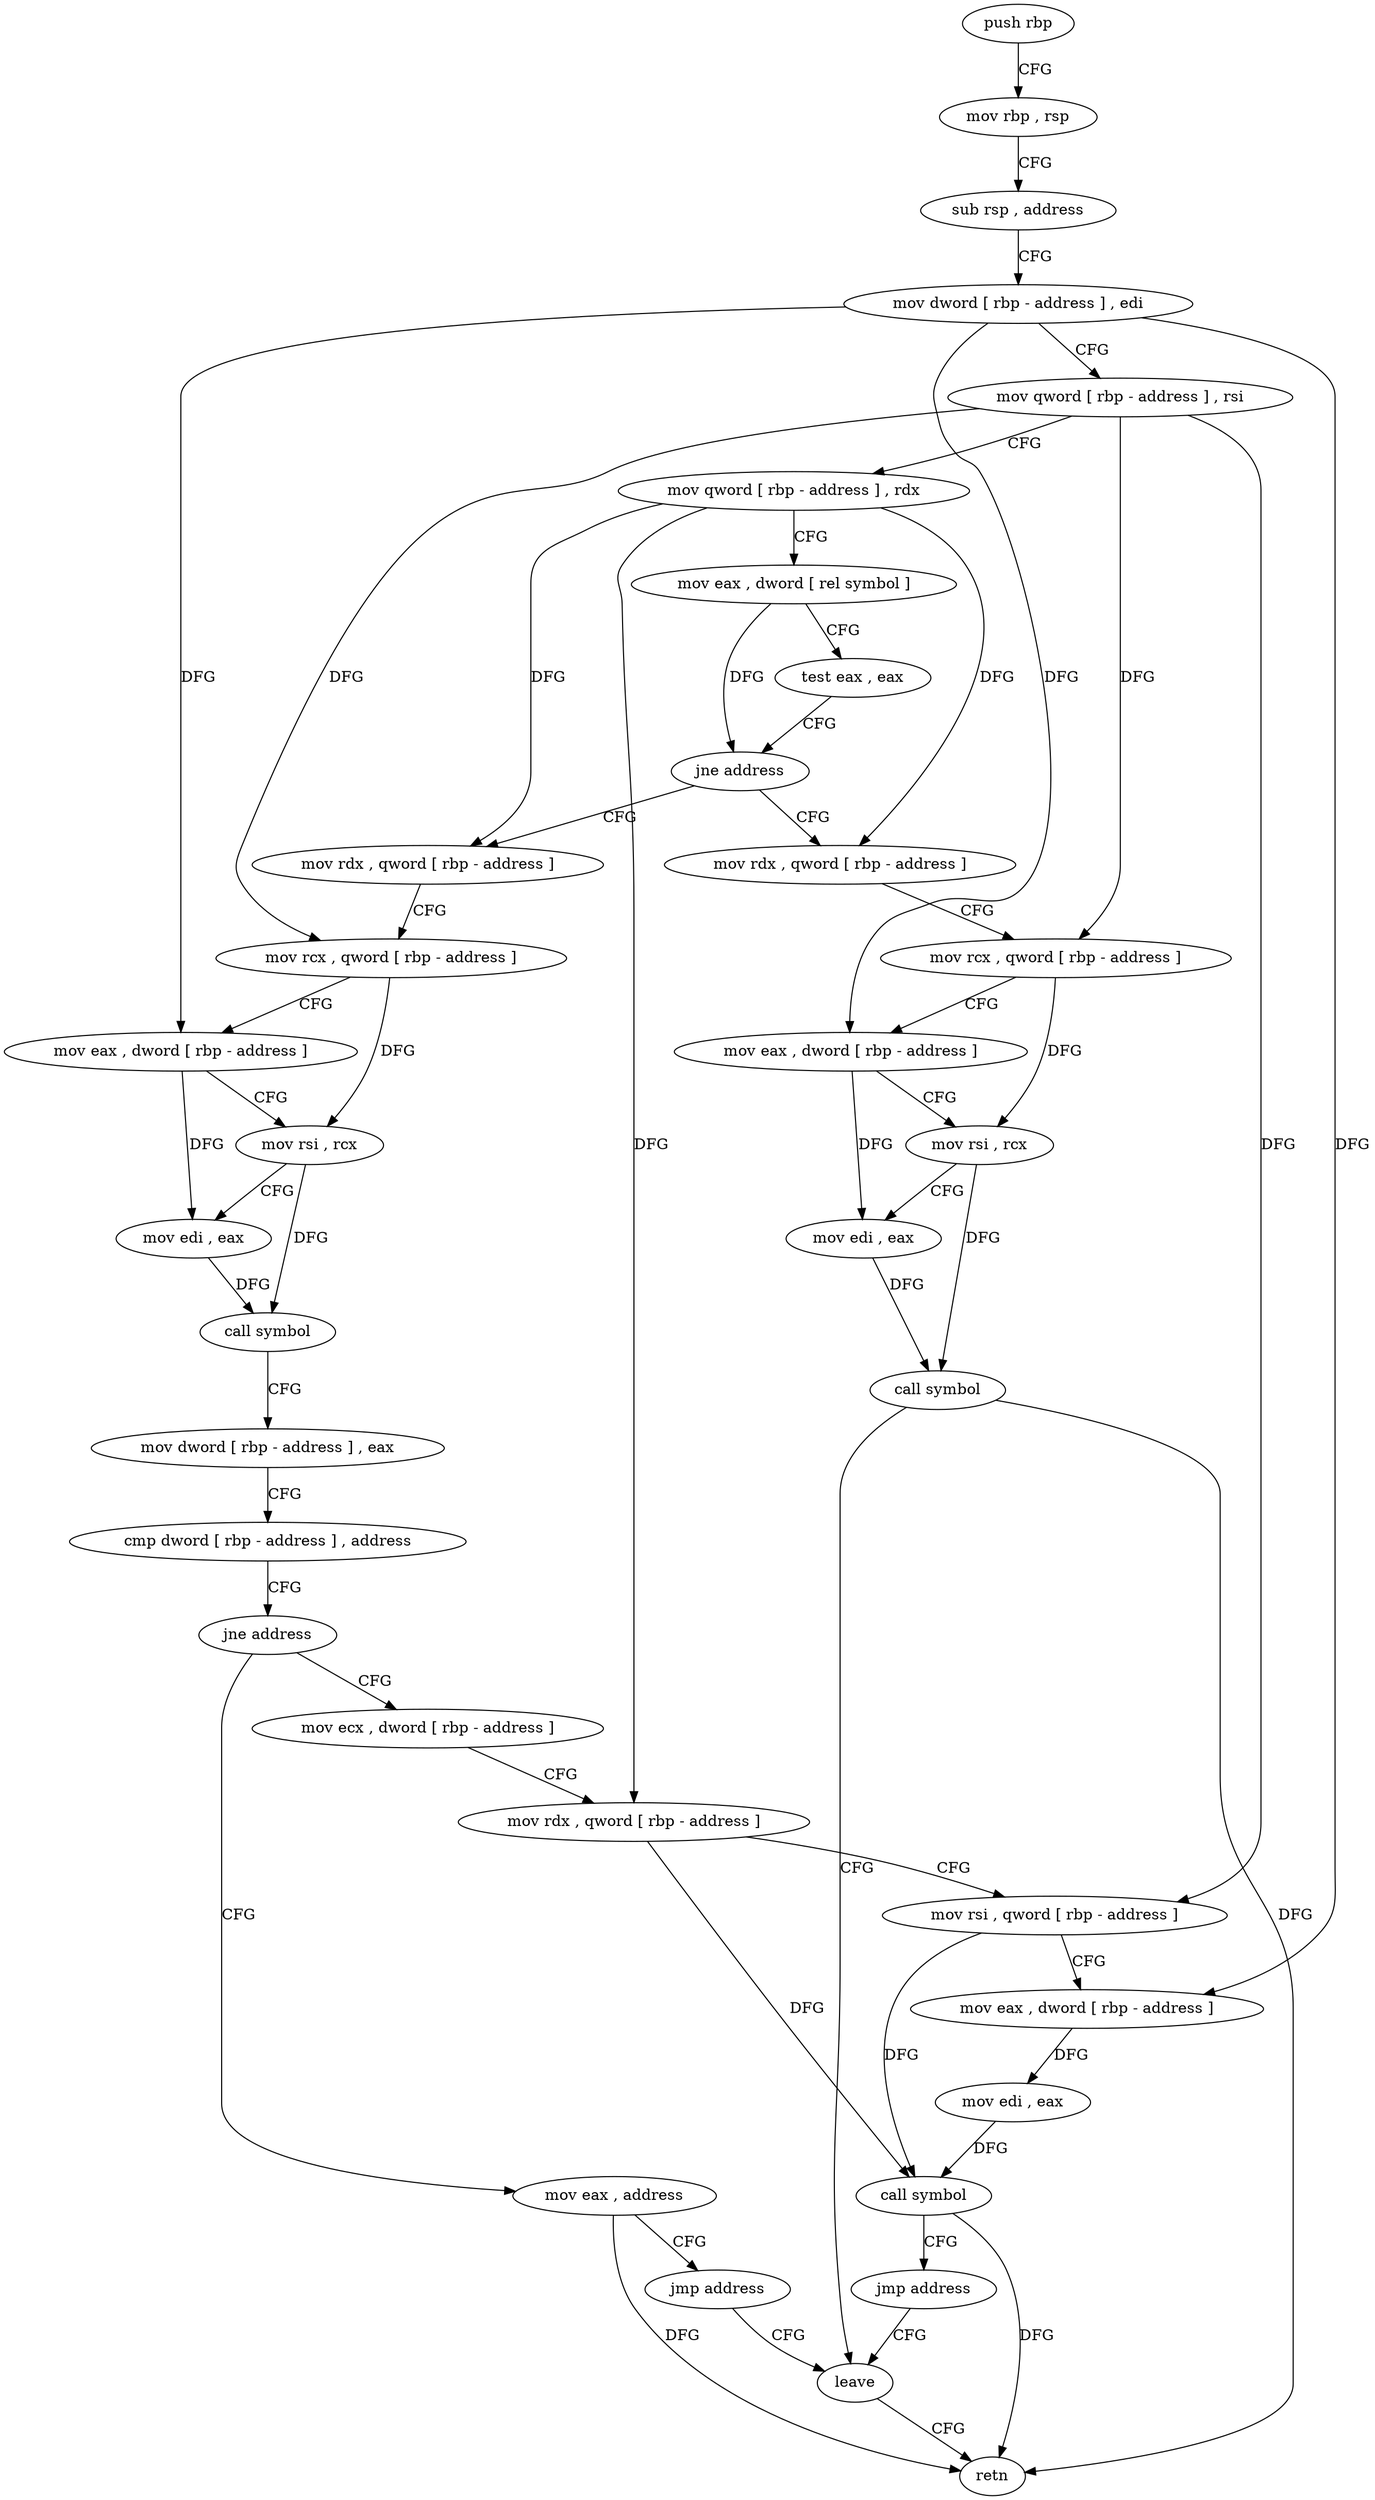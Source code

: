 digraph "func" {
"4255227" [label = "push rbp" ]
"4255228" [label = "mov rbp , rsp" ]
"4255231" [label = "sub rsp , address" ]
"4255235" [label = "mov dword [ rbp - address ] , edi" ]
"4255238" [label = "mov qword [ rbp - address ] , rsi" ]
"4255242" [label = "mov qword [ rbp - address ] , rdx" ]
"4255246" [label = "mov eax , dword [ rel symbol ]" ]
"4255252" [label = "test eax , eax" ]
"4255254" [label = "jne address" ]
"4255316" [label = "mov rdx , qword [ rbp - address ]" ]
"4255256" [label = "mov rdx , qword [ rbp - address ]" ]
"4255320" [label = "mov rcx , qword [ rbp - address ]" ]
"4255324" [label = "mov eax , dword [ rbp - address ]" ]
"4255327" [label = "mov rsi , rcx" ]
"4255330" [label = "mov edi , eax" ]
"4255332" [label = "call symbol" ]
"4255337" [label = "leave" ]
"4255260" [label = "mov rcx , qword [ rbp - address ]" ]
"4255264" [label = "mov eax , dword [ rbp - address ]" ]
"4255267" [label = "mov rsi , rcx" ]
"4255270" [label = "mov edi , eax" ]
"4255272" [label = "call symbol" ]
"4255277" [label = "mov dword [ rbp - address ] , eax" ]
"4255280" [label = "cmp dword [ rbp - address ] , address" ]
"4255284" [label = "jne address" ]
"4255293" [label = "mov ecx , dword [ rbp - address ]" ]
"4255286" [label = "mov eax , address" ]
"4255296" [label = "mov rdx , qword [ rbp - address ]" ]
"4255300" [label = "mov rsi , qword [ rbp - address ]" ]
"4255304" [label = "mov eax , dword [ rbp - address ]" ]
"4255307" [label = "mov edi , eax" ]
"4255309" [label = "call symbol" ]
"4255314" [label = "jmp address" ]
"4255291" [label = "jmp address" ]
"4255338" [label = "retn" ]
"4255227" -> "4255228" [ label = "CFG" ]
"4255228" -> "4255231" [ label = "CFG" ]
"4255231" -> "4255235" [ label = "CFG" ]
"4255235" -> "4255238" [ label = "CFG" ]
"4255235" -> "4255324" [ label = "DFG" ]
"4255235" -> "4255264" [ label = "DFG" ]
"4255235" -> "4255304" [ label = "DFG" ]
"4255238" -> "4255242" [ label = "CFG" ]
"4255238" -> "4255320" [ label = "DFG" ]
"4255238" -> "4255260" [ label = "DFG" ]
"4255238" -> "4255300" [ label = "DFG" ]
"4255242" -> "4255246" [ label = "CFG" ]
"4255242" -> "4255316" [ label = "DFG" ]
"4255242" -> "4255256" [ label = "DFG" ]
"4255242" -> "4255296" [ label = "DFG" ]
"4255246" -> "4255252" [ label = "CFG" ]
"4255246" -> "4255254" [ label = "DFG" ]
"4255252" -> "4255254" [ label = "CFG" ]
"4255254" -> "4255316" [ label = "CFG" ]
"4255254" -> "4255256" [ label = "CFG" ]
"4255316" -> "4255320" [ label = "CFG" ]
"4255256" -> "4255260" [ label = "CFG" ]
"4255320" -> "4255324" [ label = "CFG" ]
"4255320" -> "4255327" [ label = "DFG" ]
"4255324" -> "4255327" [ label = "CFG" ]
"4255324" -> "4255330" [ label = "DFG" ]
"4255327" -> "4255330" [ label = "CFG" ]
"4255327" -> "4255332" [ label = "DFG" ]
"4255330" -> "4255332" [ label = "DFG" ]
"4255332" -> "4255337" [ label = "CFG" ]
"4255332" -> "4255338" [ label = "DFG" ]
"4255337" -> "4255338" [ label = "CFG" ]
"4255260" -> "4255264" [ label = "CFG" ]
"4255260" -> "4255267" [ label = "DFG" ]
"4255264" -> "4255267" [ label = "CFG" ]
"4255264" -> "4255270" [ label = "DFG" ]
"4255267" -> "4255270" [ label = "CFG" ]
"4255267" -> "4255272" [ label = "DFG" ]
"4255270" -> "4255272" [ label = "DFG" ]
"4255272" -> "4255277" [ label = "CFG" ]
"4255277" -> "4255280" [ label = "CFG" ]
"4255280" -> "4255284" [ label = "CFG" ]
"4255284" -> "4255293" [ label = "CFG" ]
"4255284" -> "4255286" [ label = "CFG" ]
"4255293" -> "4255296" [ label = "CFG" ]
"4255286" -> "4255291" [ label = "CFG" ]
"4255286" -> "4255338" [ label = "DFG" ]
"4255296" -> "4255300" [ label = "CFG" ]
"4255296" -> "4255309" [ label = "DFG" ]
"4255300" -> "4255304" [ label = "CFG" ]
"4255300" -> "4255309" [ label = "DFG" ]
"4255304" -> "4255307" [ label = "DFG" ]
"4255307" -> "4255309" [ label = "DFG" ]
"4255309" -> "4255314" [ label = "CFG" ]
"4255309" -> "4255338" [ label = "DFG" ]
"4255314" -> "4255337" [ label = "CFG" ]
"4255291" -> "4255337" [ label = "CFG" ]
}
